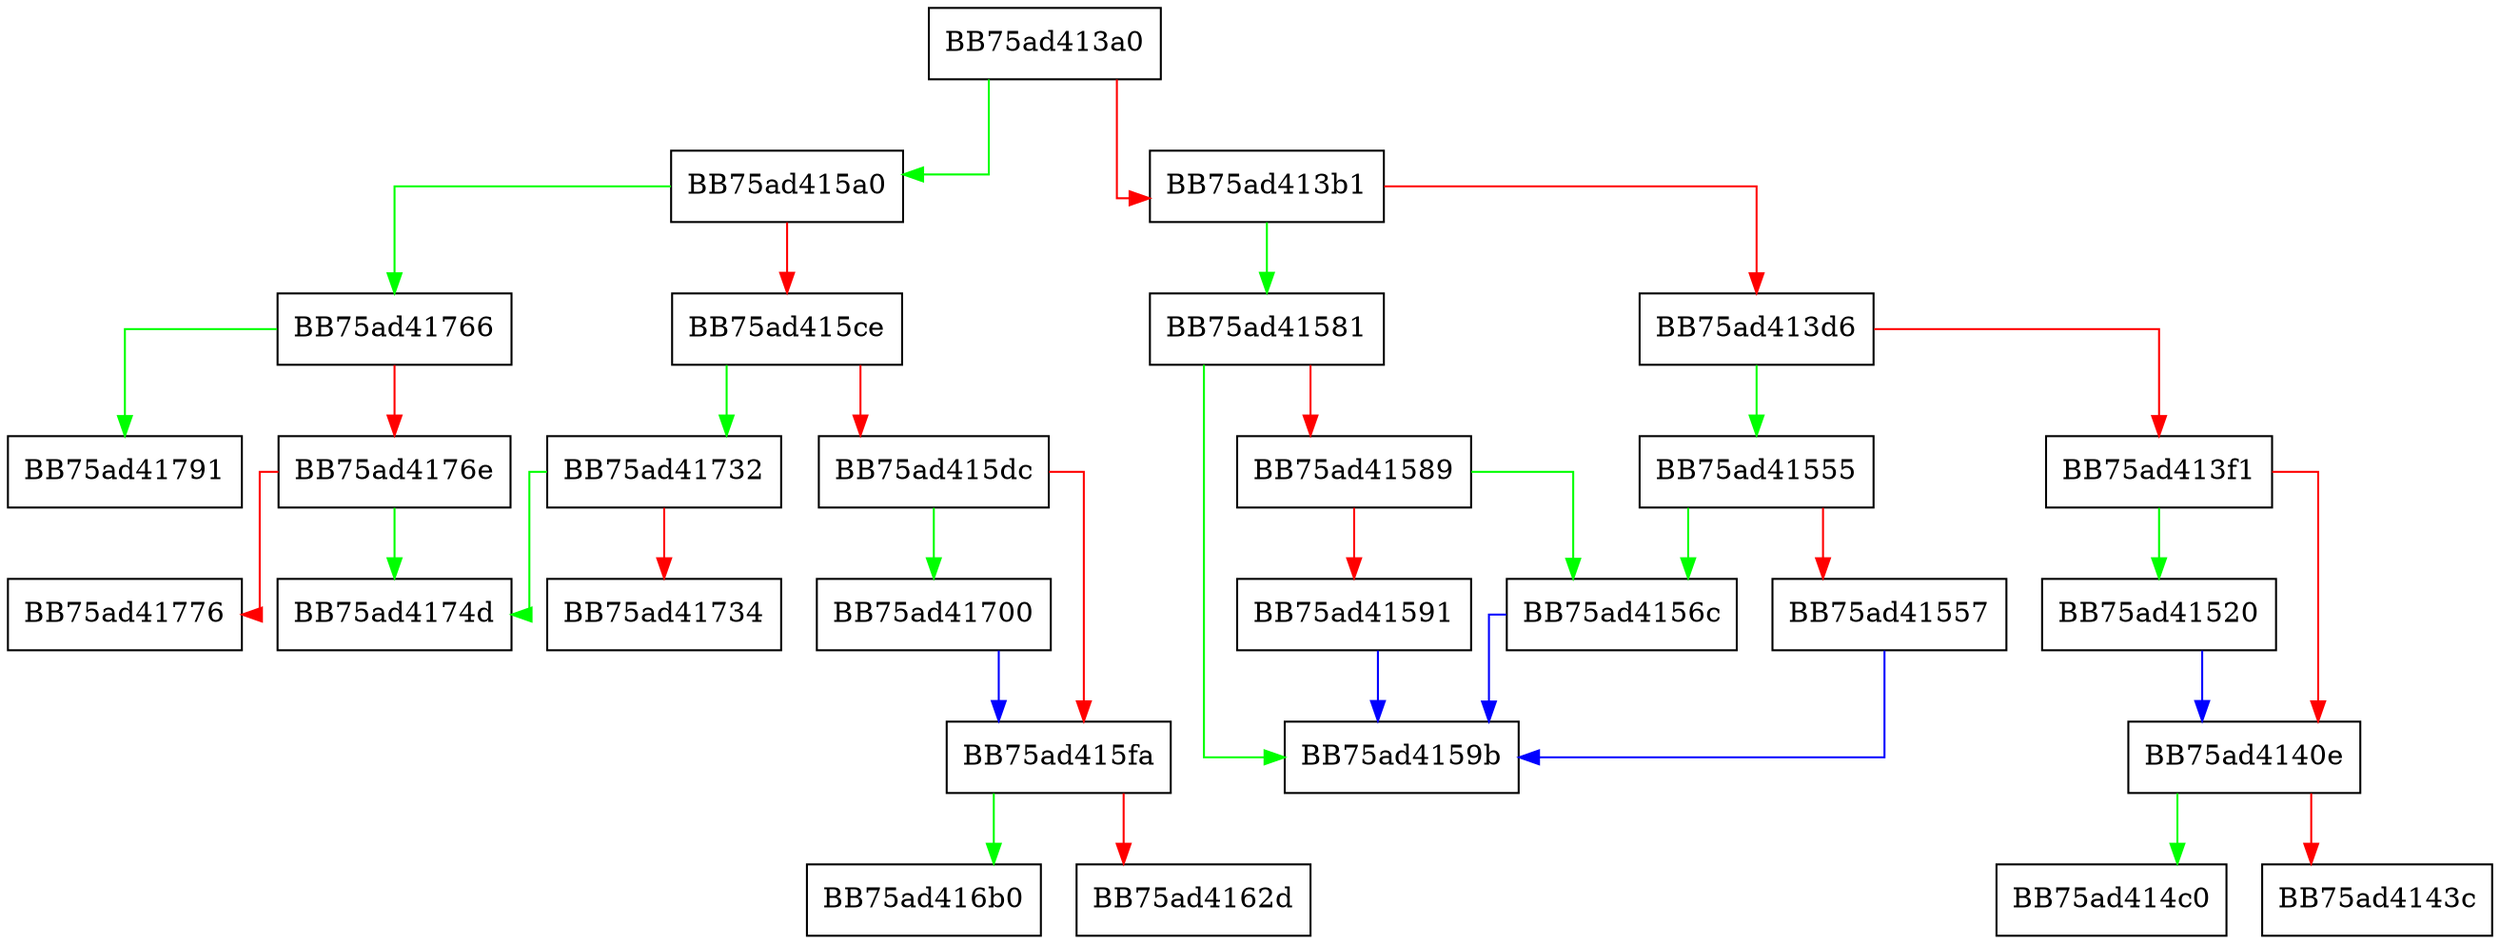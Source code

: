 digraph logf {
  node [shape="box"];
  graph [splines=ortho];
  BB75ad413a0 -> BB75ad415a0 [color="green"];
  BB75ad413a0 -> BB75ad413b1 [color="red"];
  BB75ad413b1 -> BB75ad41581 [color="green"];
  BB75ad413b1 -> BB75ad413d6 [color="red"];
  BB75ad413d6 -> BB75ad41555 [color="green"];
  BB75ad413d6 -> BB75ad413f1 [color="red"];
  BB75ad413f1 -> BB75ad41520 [color="green"];
  BB75ad413f1 -> BB75ad4140e [color="red"];
  BB75ad4140e -> BB75ad414c0 [color="green"];
  BB75ad4140e -> BB75ad4143c [color="red"];
  BB75ad41520 -> BB75ad4140e [color="blue"];
  BB75ad41555 -> BB75ad4156c [color="green"];
  BB75ad41555 -> BB75ad41557 [color="red"];
  BB75ad41557 -> BB75ad4159b [color="blue"];
  BB75ad4156c -> BB75ad4159b [color="blue"];
  BB75ad41581 -> BB75ad4159b [color="green"];
  BB75ad41581 -> BB75ad41589 [color="red"];
  BB75ad41589 -> BB75ad4156c [color="green"];
  BB75ad41589 -> BB75ad41591 [color="red"];
  BB75ad41591 -> BB75ad4159b [color="blue"];
  BB75ad415a0 -> BB75ad41766 [color="green"];
  BB75ad415a0 -> BB75ad415ce [color="red"];
  BB75ad415ce -> BB75ad41732 [color="green"];
  BB75ad415ce -> BB75ad415dc [color="red"];
  BB75ad415dc -> BB75ad41700 [color="green"];
  BB75ad415dc -> BB75ad415fa [color="red"];
  BB75ad415fa -> BB75ad416b0 [color="green"];
  BB75ad415fa -> BB75ad4162d [color="red"];
  BB75ad41700 -> BB75ad415fa [color="blue"];
  BB75ad41732 -> BB75ad4174d [color="green"];
  BB75ad41732 -> BB75ad41734 [color="red"];
  BB75ad41766 -> BB75ad41791 [color="green"];
  BB75ad41766 -> BB75ad4176e [color="red"];
  BB75ad4176e -> BB75ad4174d [color="green"];
  BB75ad4176e -> BB75ad41776 [color="red"];
}